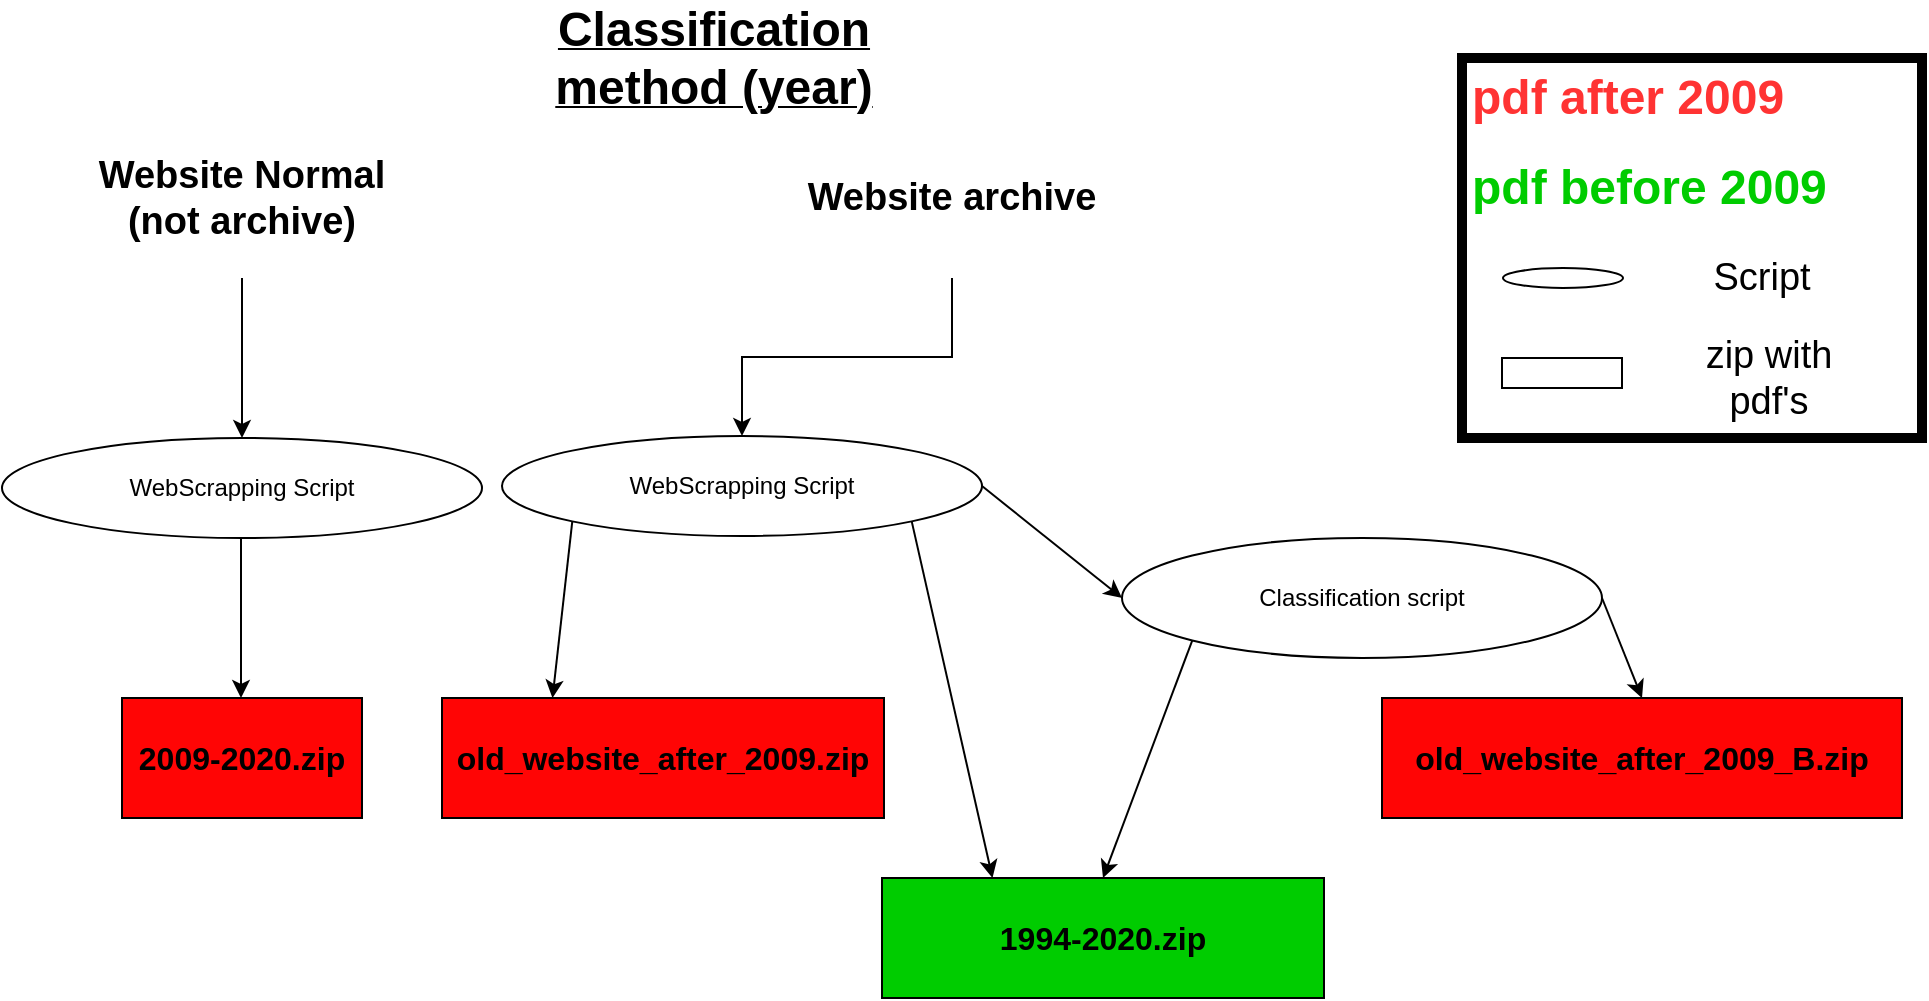 <mxfile version="13.10.0" type="github"><diagram id="eFqXku6RNr3TkvPt5uMo" name="Page-1"><mxGraphModel dx="1869" dy="705" grid="1" gridSize="10" guides="1" tooltips="1" connect="1" arrows="1" fold="1" page="1" pageScale="1" pageWidth="827" pageHeight="1169" math="0" shadow="0"><root><mxCell id="0"/><mxCell id="1" parent="0"/><mxCell id="ybPyFuyrpkmJQQohFyMu-5" value="WebScrapping Script" style="ellipse;whiteSpace=wrap;html=1;" vertex="1" parent="1"><mxGeometry x="-10" y="220" width="240" height="50" as="geometry"/></mxCell><mxCell id="ybPyFuyrpkmJQQohFyMu-7" value="" style="endArrow=classic;html=1;exitX=0.5;exitY=1;exitDx=0;exitDy=0;" edge="1" parent="1"><mxGeometry width="50" height="50" relative="1" as="geometry"><mxPoint x="109.5" y="270" as="sourcePoint"/><mxPoint x="109.5" y="350" as="targetPoint"/></mxGeometry></mxCell><mxCell id="ybPyFuyrpkmJQQohFyMu-9" value="&lt;h1&gt;&lt;font color=&quot;#ff3333&quot;&gt;pdf after 2009&lt;/font&gt;&lt;/h1&gt;&lt;div&gt;&lt;h1&gt;&lt;font color=&quot;#00cc00&quot;&gt;pdf before 2009&lt;/font&gt;&lt;/h1&gt;&lt;/div&gt;&lt;div&gt;&lt;br&gt;&lt;/div&gt;" style="text;html=1;fillColor=none;spacing=5;spacingTop=-20;whiteSpace=wrap;overflow=hidden;rounded=0;strokeColor=#000000;strokeWidth=5;" vertex="1" parent="1"><mxGeometry x="720" y="30" width="230" height="190" as="geometry"/></mxCell><mxCell id="ybPyFuyrpkmJQQohFyMu-10" value="&lt;b&gt;&lt;font style=&quot;font-size: 16px&quot;&gt;2009-2020.zip&lt;/font&gt;&lt;/b&gt;" style="rounded=0;whiteSpace=wrap;html=1;fillColor=#FF0505;" vertex="1" parent="1"><mxGeometry x="50" y="350" width="120" height="60" as="geometry"/></mxCell><mxCell id="ybPyFuyrpkmJQQohFyMu-13" value="" style="edgeStyle=orthogonalEdgeStyle;rounded=0;orthogonalLoop=1;jettySize=auto;html=1;" edge="1" parent="1" source="ybPyFuyrpkmJQQohFyMu-11" target="ybPyFuyrpkmJQQohFyMu-5"><mxGeometry relative="1" as="geometry"><Array as="points"><mxPoint x="110" y="160"/><mxPoint x="110" y="160"/></Array></mxGeometry></mxCell><mxCell id="ybPyFuyrpkmJQQohFyMu-11" value="Website Normal&lt;br style=&quot;font-size: 19px;&quot;&gt;(not archive)" style="text;html=1;strokeColor=none;fillColor=none;align=center;verticalAlign=middle;whiteSpace=wrap;rounded=0;fontStyle=1;fontSize=19;" vertex="1" parent="1"><mxGeometry x="15" y="60" width="190" height="80" as="geometry"/></mxCell><mxCell id="ybPyFuyrpkmJQQohFyMu-12" value="Website archive&lt;br style=&quot;font-size: 19px;&quot;&gt;" style="text;html=1;strokeColor=none;fillColor=none;align=center;verticalAlign=middle;whiteSpace=wrap;rounded=0;fontSize=19;fontStyle=1" vertex="1" parent="1"><mxGeometry x="370" y="60" width="190" height="80" as="geometry"/></mxCell><mxCell id="ybPyFuyrpkmJQQohFyMu-15" value="" style="edgeStyle=orthogonalEdgeStyle;rounded=0;orthogonalLoop=1;jettySize=auto;html=1;exitX=0.5;exitY=1;exitDx=0;exitDy=0;entryX=0.5;entryY=0;entryDx=0;entryDy=0;" edge="1" parent="1" source="ybPyFuyrpkmJQQohFyMu-12" target="ybPyFuyrpkmJQQohFyMu-17"><mxGeometry relative="1" as="geometry"><mxPoint x="150" y="150" as="sourcePoint"/><mxPoint x="360" y="210" as="targetPoint"/></mxGeometry></mxCell><mxCell id="ybPyFuyrpkmJQQohFyMu-17" value="WebScrapping Script" style="ellipse;whiteSpace=wrap;html=1;" vertex="1" parent="1"><mxGeometry x="240" y="219" width="240" height="50" as="geometry"/></mxCell><mxCell id="ybPyFuyrpkmJQQohFyMu-20" value="Classification script" style="ellipse;whiteSpace=wrap;html=1;" vertex="1" parent="1"><mxGeometry x="550" y="270" width="240" height="60" as="geometry"/></mxCell><mxCell id="ybPyFuyrpkmJQQohFyMu-21" value="&lt;b&gt;&lt;font style=&quot;font-size: 16px&quot;&gt;old_website_after_2009.zip&lt;/font&gt;&lt;/b&gt;" style="rounded=0;whiteSpace=wrap;html=1;fillColor=#FF0505;" vertex="1" parent="1"><mxGeometry x="210" y="350" width="221" height="60" as="geometry"/></mxCell><mxCell id="ybPyFuyrpkmJQQohFyMu-22" value="" style="endArrow=classic;html=1;exitX=0;exitY=1;exitDx=0;exitDy=0;entryX=0.25;entryY=0;entryDx=0;entryDy=0;" edge="1" parent="1" source="ybPyFuyrpkmJQQohFyMu-17" target="ybPyFuyrpkmJQQohFyMu-21"><mxGeometry width="50" height="50" relative="1" as="geometry"><mxPoint x="414" y="310" as="sourcePoint"/><mxPoint x="414" y="390" as="targetPoint"/></mxGeometry></mxCell><mxCell id="ybPyFuyrpkmJQQohFyMu-24" value="&lt;b&gt;&lt;font style=&quot;font-size: 16px&quot;&gt;1994-2020.zip&lt;/font&gt;&lt;/b&gt;" style="rounded=0;whiteSpace=wrap;html=1;fillColor=#00CC00;" vertex="1" parent="1"><mxGeometry x="430" y="440" width="221" height="60" as="geometry"/></mxCell><mxCell id="ybPyFuyrpkmJQQohFyMu-25" value="&lt;b&gt;&lt;u&gt;&lt;font style=&quot;font-size: 24px&quot;&gt;Classification method (year)&lt;/font&gt;&lt;/u&gt;&lt;/b&gt;" style="text;html=1;strokeColor=none;fillColor=none;align=center;verticalAlign=middle;whiteSpace=wrap;rounded=0;fontSize=19;" vertex="1" parent="1"><mxGeometry x="241" y="20" width="210" height="20" as="geometry"/></mxCell><mxCell id="ybPyFuyrpkmJQQohFyMu-26" value="" style="endArrow=classic;html=1;fontSize=19;exitX=1;exitY=0.5;exitDx=0;exitDy=0;entryX=0;entryY=0.5;entryDx=0;entryDy=0;" edge="1" parent="1" source="ybPyFuyrpkmJQQohFyMu-17" target="ybPyFuyrpkmJQQohFyMu-20"><mxGeometry width="50" height="50" relative="1" as="geometry"><mxPoint x="400" y="360" as="sourcePoint"/><mxPoint x="450" y="310" as="targetPoint"/></mxGeometry></mxCell><mxCell id="ybPyFuyrpkmJQQohFyMu-27" value="" style="endArrow=classic;html=1;fontSize=19;exitX=1;exitY=1;exitDx=0;exitDy=0;entryX=0.25;entryY=0;entryDx=0;entryDy=0;" edge="1" parent="1" source="ybPyFuyrpkmJQQohFyMu-17" target="ybPyFuyrpkmJQQohFyMu-24"><mxGeometry width="50" height="50" relative="1" as="geometry"><mxPoint x="400" y="360" as="sourcePoint"/><mxPoint x="450" y="310" as="targetPoint"/></mxGeometry></mxCell><mxCell id="ybPyFuyrpkmJQQohFyMu-28" value="" style="ellipse;whiteSpace=wrap;html=1;strokeColor=#000000;strokeWidth=1;fontSize=19;fillColor=#FFFFFF;" vertex="1" parent="1"><mxGeometry x="740.5" y="135" width="60" height="10" as="geometry"/></mxCell><mxCell id="ybPyFuyrpkmJQQohFyMu-30" value="Script" style="text;html=1;strokeColor=none;fillColor=none;align=center;verticalAlign=middle;whiteSpace=wrap;rounded=0;fontSize=19;" vertex="1" parent="1"><mxGeometry x="850" y="130" width="40" height="20" as="geometry"/></mxCell><mxCell id="ybPyFuyrpkmJQQohFyMu-32" value="&lt;b&gt;&lt;font style=&quot;font-size: 16px&quot;&gt;old_website_after_2009_B.zip&lt;/font&gt;&lt;/b&gt;" style="rounded=0;whiteSpace=wrap;html=1;fillColor=#FF0505;" vertex="1" parent="1"><mxGeometry x="680" y="350" width="260" height="60" as="geometry"/></mxCell><mxCell id="ybPyFuyrpkmJQQohFyMu-33" value="" style="endArrow=classic;html=1;fontSize=19;exitX=0;exitY=1;exitDx=0;exitDy=0;entryX=0.5;entryY=0;entryDx=0;entryDy=0;" edge="1" parent="1"><mxGeometry width="50" height="50" relative="1" as="geometry"><mxPoint x="585.147" y="321.213" as="sourcePoint"/><mxPoint x="540.5" y="440" as="targetPoint"/></mxGeometry></mxCell><mxCell id="ybPyFuyrpkmJQQohFyMu-34" value="" style="endArrow=classic;html=1;fontSize=19;exitX=1;exitY=0.5;exitDx=0;exitDy=0;entryX=0.5;entryY=0;entryDx=0;entryDy=0;" edge="1" parent="1" source="ybPyFuyrpkmJQQohFyMu-20" target="ybPyFuyrpkmJQQohFyMu-32"><mxGeometry width="50" height="50" relative="1" as="geometry"><mxPoint x="595.147" y="331.213" as="sourcePoint"/><mxPoint x="550.5" y="450" as="targetPoint"/></mxGeometry></mxCell><mxCell id="ybPyFuyrpkmJQQohFyMu-36" value="" style="rounded=0;whiteSpace=wrap;html=1;strokeColor=#000000;strokeWidth=1;fontSize=19;fillColor=#FFFFFF;" vertex="1" parent="1"><mxGeometry x="740" y="180" width="60" height="15" as="geometry"/></mxCell><mxCell id="ybPyFuyrpkmJQQohFyMu-37" value="zip with pdf's" style="text;html=1;strokeColor=none;fillColor=none;align=center;verticalAlign=middle;whiteSpace=wrap;rounded=0;fontSize=19;" vertex="1" parent="1"><mxGeometry x="827" y="180" width="93" height="20" as="geometry"/></mxCell></root></mxGraphModel></diagram></mxfile>